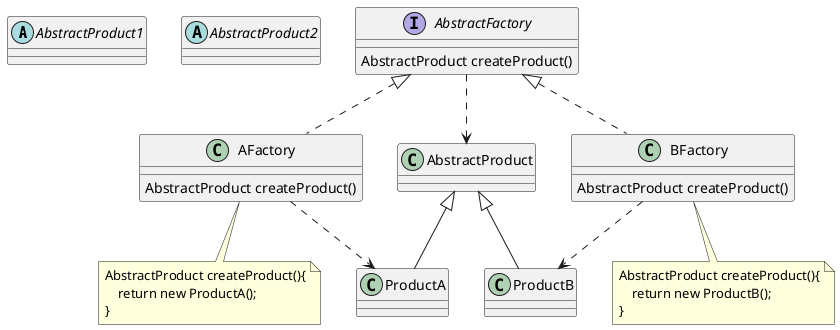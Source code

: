 @startuml

abstract class AbstractProduct1{}
abstract class AbstractProduct2{}
class ProductA{}
class ProductB{}

interface AbstractFactory{
    AbstractProduct createProduct()
}
class AFactory{
    AbstractProduct createProduct()
}
note bottom of AFactory
AbstractProduct createProduct(){
    return new ProductA();
}
end note
class BFactory{
    AbstractProduct createProduct()
}
note bottom of BFactory
AbstractProduct createProduct(){
    return new ProductB();
}
end note

AbstractFactory ..> AbstractProduct
AbstractFactory <|.. AFactory
AbstractFactory <|.. BFactory

AbstractProduct <|-- ProductA
AbstractProduct <|-- ProductB

AFactory ..> ProductA
BFactory ..> ProductB

@enduml